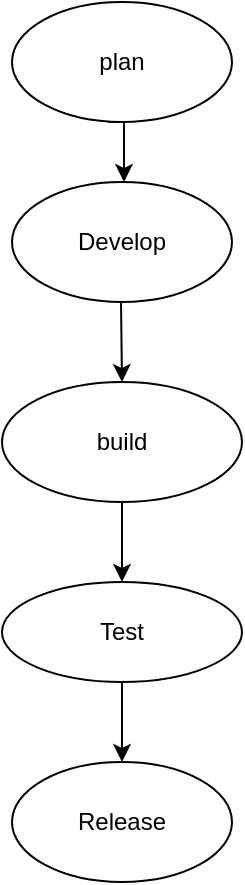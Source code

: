 <mxfile version="28.0.7">
  <diagram name="Page-1" id="Q3ALEpGXokqotP2fKUH3">
    <mxGraphModel dx="872" dy="473" grid="1" gridSize="10" guides="1" tooltips="1" connect="1" arrows="1" fold="1" page="1" pageScale="1" pageWidth="850" pageHeight="1100" math="0" shadow="0">
      <root>
        <mxCell id="0" />
        <mxCell id="1" parent="0" />
        <mxCell id="A2-GQdZabWr4Civ8zzSm-1" value="plan" style="ellipse;whiteSpace=wrap;html=1;" vertex="1" parent="1">
          <mxGeometry x="360" y="50" width="110" height="60" as="geometry" />
        </mxCell>
        <mxCell id="A2-GQdZabWr4Civ8zzSm-2" value="" style="endArrow=classic;html=1;rounded=0;exitX=0.44;exitY=1;exitDx=0;exitDy=0;exitPerimeter=0;" edge="1" parent="1" source="A2-GQdZabWr4Civ8zzSm-1">
          <mxGeometry width="50" height="50" relative="1" as="geometry">
            <mxPoint x="410" y="230" as="sourcePoint" />
            <mxPoint x="416" y="140" as="targetPoint" />
            <Array as="points">
              <mxPoint x="416" y="110" />
            </Array>
          </mxGeometry>
        </mxCell>
        <mxCell id="A2-GQdZabWr4Civ8zzSm-7" value="Develop" style="ellipse;whiteSpace=wrap;html=1;" vertex="1" parent="1">
          <mxGeometry x="360" y="140" width="110" height="60" as="geometry" />
        </mxCell>
        <mxCell id="A2-GQdZabWr4Civ8zzSm-10" value="" style="endArrow=classic;html=1;rounded=0;" edge="1" parent="1">
          <mxGeometry width="50" height="50" relative="1" as="geometry">
            <mxPoint x="414.5" y="200" as="sourcePoint" />
            <mxPoint x="415" y="240" as="targetPoint" />
          </mxGeometry>
        </mxCell>
        <mxCell id="A2-GQdZabWr4Civ8zzSm-11" value="build" style="ellipse;whiteSpace=wrap;html=1;" vertex="1" parent="1">
          <mxGeometry x="355" y="240" width="120" height="60" as="geometry" />
        </mxCell>
        <mxCell id="A2-GQdZabWr4Civ8zzSm-15" value="Test" style="ellipse;whiteSpace=wrap;html=1;" vertex="1" parent="1">
          <mxGeometry x="355" y="340" width="120" height="50" as="geometry" />
        </mxCell>
        <mxCell id="A2-GQdZabWr4Civ8zzSm-16" value="" style="endArrow=classic;html=1;rounded=0;exitX=0.5;exitY=1;exitDx=0;exitDy=0;" edge="1" parent="1" source="A2-GQdZabWr4Civ8zzSm-15">
          <mxGeometry width="50" height="50" relative="1" as="geometry">
            <mxPoint x="420" y="420" as="sourcePoint" />
            <mxPoint x="415" y="430" as="targetPoint" />
          </mxGeometry>
        </mxCell>
        <mxCell id="A2-GQdZabWr4Civ8zzSm-17" style="edgeStyle=orthogonalEdgeStyle;rounded=0;orthogonalLoop=1;jettySize=auto;html=1;exitX=0.5;exitY=1;exitDx=0;exitDy=0;" edge="1" parent="1" source="A2-GQdZabWr4Civ8zzSm-15" target="A2-GQdZabWr4Civ8zzSm-15">
          <mxGeometry relative="1" as="geometry" />
        </mxCell>
        <mxCell id="A2-GQdZabWr4Civ8zzSm-18" style="edgeStyle=orthogonalEdgeStyle;rounded=0;orthogonalLoop=1;jettySize=auto;html=1;exitX=0.5;exitY=1;exitDx=0;exitDy=0;" edge="1" parent="1" source="A2-GQdZabWr4Civ8zzSm-15" target="A2-GQdZabWr4Civ8zzSm-15">
          <mxGeometry relative="1" as="geometry" />
        </mxCell>
        <mxCell id="A2-GQdZabWr4Civ8zzSm-19" value="" style="endArrow=classic;html=1;rounded=0;exitX=0.5;exitY=1;exitDx=0;exitDy=0;" edge="1" parent="1" source="A2-GQdZabWr4Civ8zzSm-11">
          <mxGeometry width="50" height="50" relative="1" as="geometry">
            <mxPoint x="420" y="310" as="sourcePoint" />
            <mxPoint x="415" y="340" as="targetPoint" />
          </mxGeometry>
        </mxCell>
        <mxCell id="A2-GQdZabWr4Civ8zzSm-20" value="Release" style="ellipse;whiteSpace=wrap;html=1;" vertex="1" parent="1">
          <mxGeometry x="360" y="430" width="110" height="60" as="geometry" />
        </mxCell>
      </root>
    </mxGraphModel>
  </diagram>
</mxfile>
